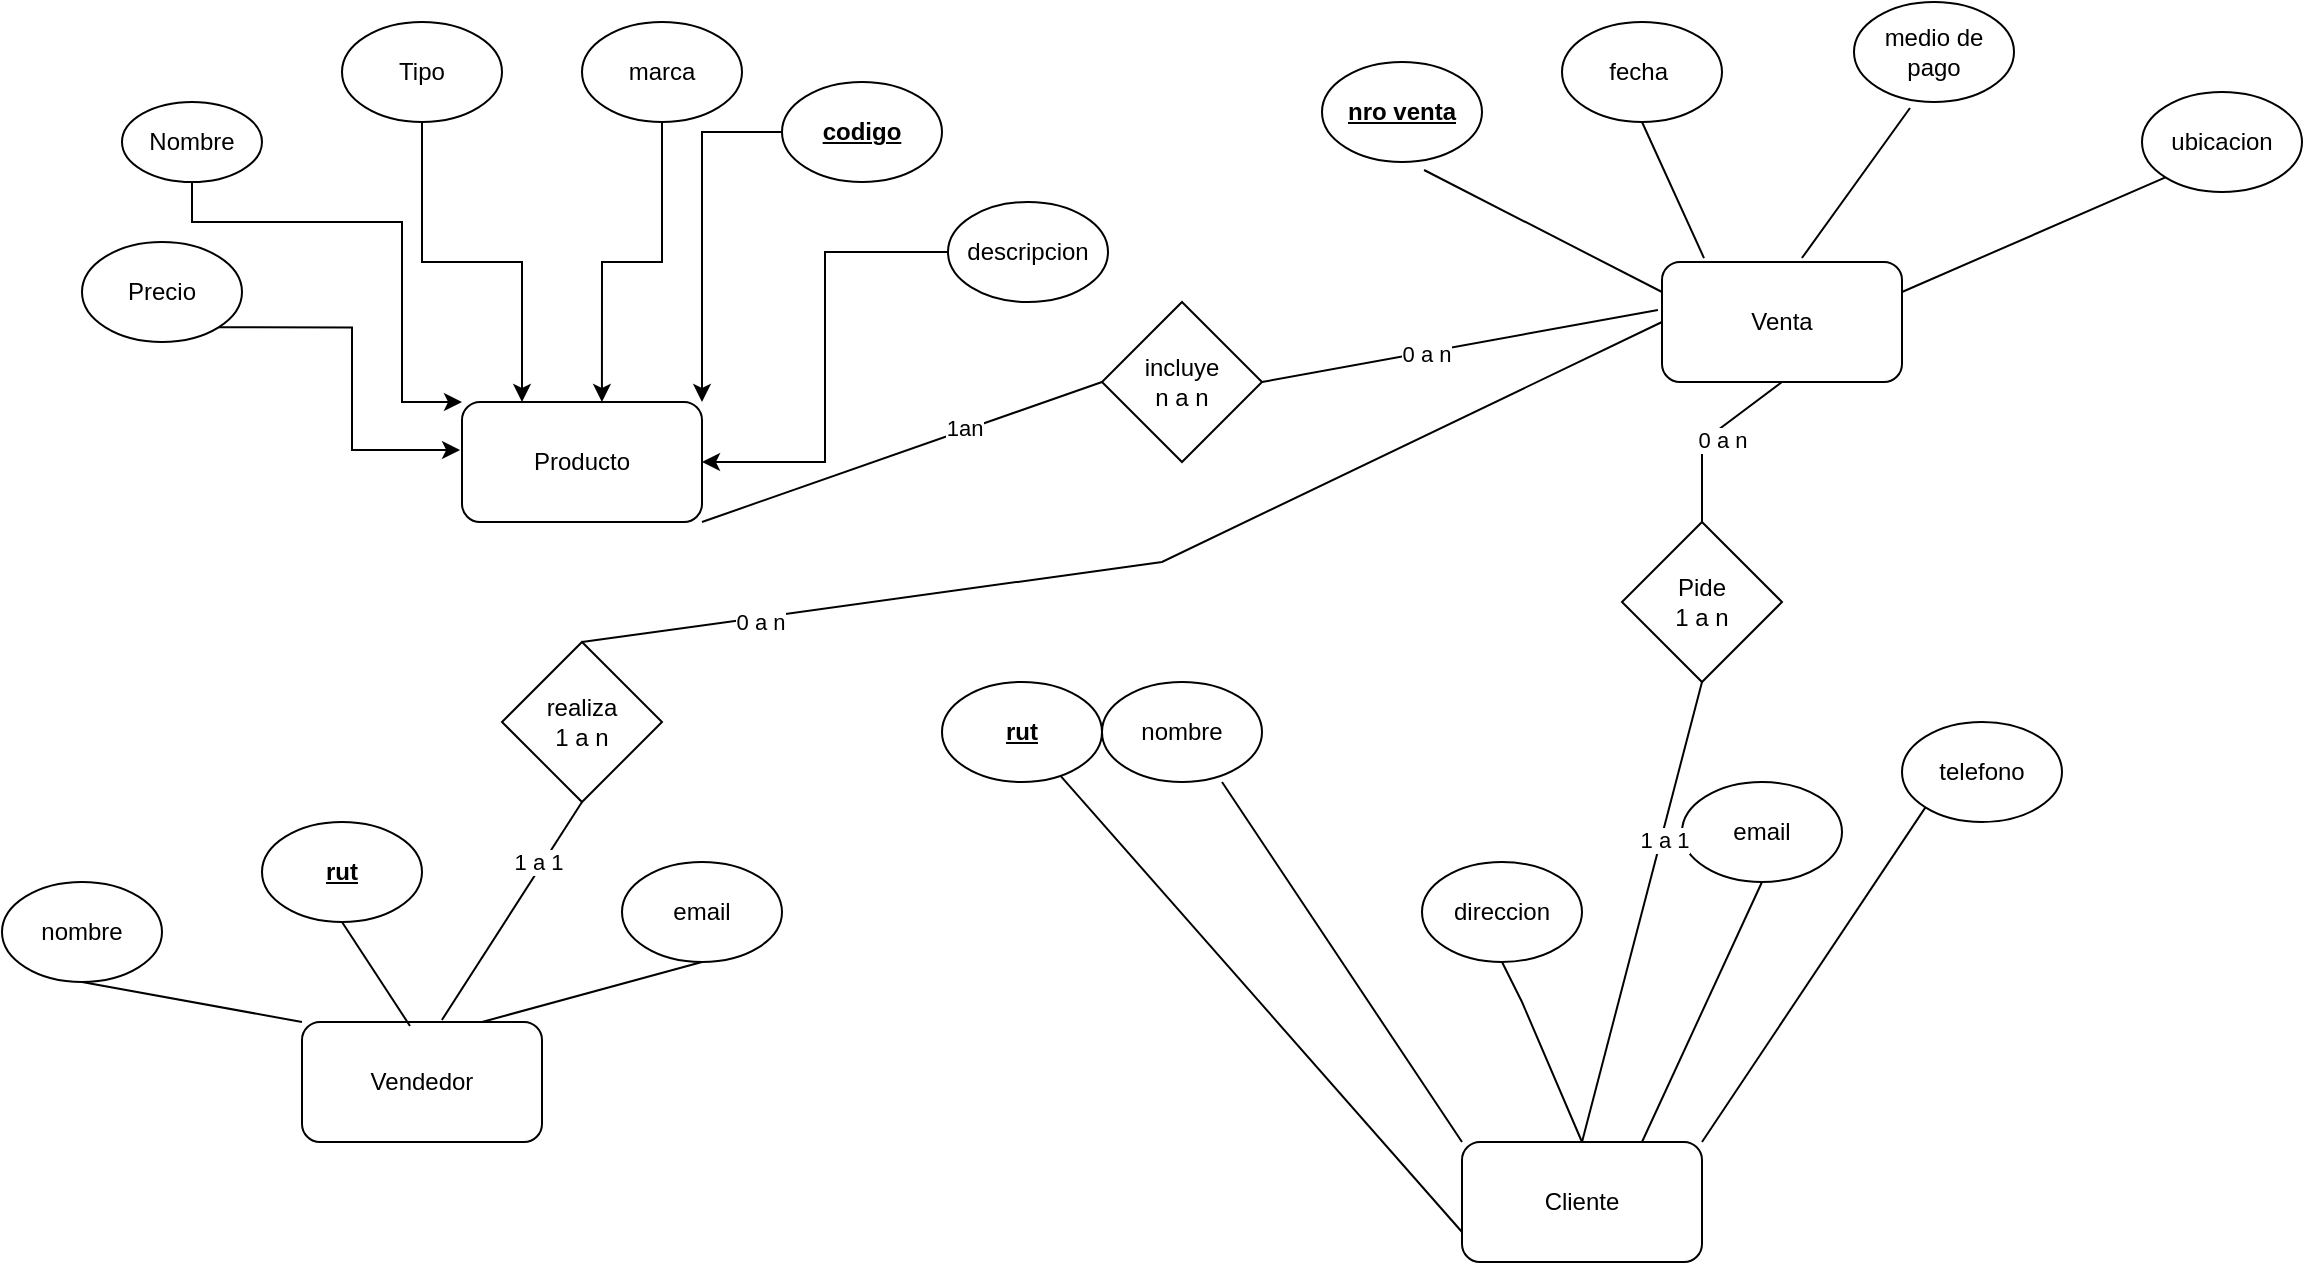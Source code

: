 <mxfile version="16.5.3" type="github">
  <diagram name="Page-1" id="efa7a0a1-bf9b-a30e-e6df-94a7791c09e9">
    <mxGraphModel dx="1790" dy="542" grid="1" gridSize="10" guides="1" tooltips="1" connect="1" arrows="1" fold="1" page="1" pageScale="1" pageWidth="826" pageHeight="1169" background="none" math="0" shadow="0">
      <root>
        <mxCell id="0" />
        <mxCell id="1" parent="0" />
        <mxCell id="kLUOnCQ621r99mIOBmP9-114" value="Producto" style="rounded=1;whiteSpace=wrap;html=1;" vertex="1" parent="1">
          <mxGeometry x="130" y="370" width="120" height="60" as="geometry" />
        </mxCell>
        <mxCell id="kLUOnCQ621r99mIOBmP9-123" style="edgeStyle=orthogonalEdgeStyle;rounded=0;orthogonalLoop=1;jettySize=auto;html=1;exitX=1;exitY=1;exitDx=0;exitDy=0;entryX=-0.008;entryY=0.4;entryDx=0;entryDy=0;entryPerimeter=0;" edge="1" parent="1" source="kLUOnCQ621r99mIOBmP9-115" target="kLUOnCQ621r99mIOBmP9-114">
          <mxGeometry relative="1" as="geometry" />
        </mxCell>
        <mxCell id="kLUOnCQ621r99mIOBmP9-115" value="Precio" style="ellipse;whiteSpace=wrap;html=1;" vertex="1" parent="1">
          <mxGeometry x="-60" y="290" width="80" height="50" as="geometry" />
        </mxCell>
        <mxCell id="kLUOnCQ621r99mIOBmP9-125" style="edgeStyle=orthogonalEdgeStyle;rounded=0;orthogonalLoop=1;jettySize=auto;html=1;entryX=0;entryY=0;entryDx=0;entryDy=0;" edge="1" parent="1" source="kLUOnCQ621r99mIOBmP9-116" target="kLUOnCQ621r99mIOBmP9-114">
          <mxGeometry relative="1" as="geometry">
            <Array as="points">
              <mxPoint x="-5" y="280" />
              <mxPoint x="100" y="280" />
              <mxPoint x="100" y="370" />
            </Array>
          </mxGeometry>
        </mxCell>
        <mxCell id="kLUOnCQ621r99mIOBmP9-116" value="Nombre" style="ellipse;whiteSpace=wrap;html=1;" vertex="1" parent="1">
          <mxGeometry x="-40" y="220" width="70" height="40" as="geometry" />
        </mxCell>
        <mxCell id="kLUOnCQ621r99mIOBmP9-126" style="edgeStyle=orthogonalEdgeStyle;rounded=0;orthogonalLoop=1;jettySize=auto;html=1;entryX=0.25;entryY=0;entryDx=0;entryDy=0;" edge="1" parent="1" source="kLUOnCQ621r99mIOBmP9-117" target="kLUOnCQ621r99mIOBmP9-114">
          <mxGeometry relative="1" as="geometry" />
        </mxCell>
        <mxCell id="kLUOnCQ621r99mIOBmP9-117" value="Tipo" style="ellipse;whiteSpace=wrap;html=1;" vertex="1" parent="1">
          <mxGeometry x="70" y="180" width="80" height="50" as="geometry" />
        </mxCell>
        <mxCell id="kLUOnCQ621r99mIOBmP9-129" style="edgeStyle=orthogonalEdgeStyle;rounded=0;orthogonalLoop=1;jettySize=auto;html=1;entryX=0.583;entryY=0;entryDx=0;entryDy=0;entryPerimeter=0;" edge="1" parent="1" source="kLUOnCQ621r99mIOBmP9-118" target="kLUOnCQ621r99mIOBmP9-114">
          <mxGeometry relative="1" as="geometry" />
        </mxCell>
        <mxCell id="kLUOnCQ621r99mIOBmP9-118" value="marca" style="ellipse;whiteSpace=wrap;html=1;" vertex="1" parent="1">
          <mxGeometry x="190" y="180" width="80" height="50" as="geometry" />
        </mxCell>
        <mxCell id="kLUOnCQ621r99mIOBmP9-130" style="edgeStyle=orthogonalEdgeStyle;rounded=0;orthogonalLoop=1;jettySize=auto;html=1;entryX=1;entryY=0;entryDx=0;entryDy=0;" edge="1" parent="1" source="kLUOnCQ621r99mIOBmP9-119" target="kLUOnCQ621r99mIOBmP9-114">
          <mxGeometry relative="1" as="geometry" />
        </mxCell>
        <mxCell id="kLUOnCQ621r99mIOBmP9-119" value="&lt;u&gt;&lt;b&gt;codigo&lt;/b&gt;&lt;/u&gt;" style="ellipse;whiteSpace=wrap;html=1;" vertex="1" parent="1">
          <mxGeometry x="290" y="210" width="80" height="50" as="geometry" />
        </mxCell>
        <mxCell id="kLUOnCQ621r99mIOBmP9-132" style="edgeStyle=orthogonalEdgeStyle;rounded=0;orthogonalLoop=1;jettySize=auto;html=1;exitX=0;exitY=0.5;exitDx=0;exitDy=0;entryX=1;entryY=0.5;entryDx=0;entryDy=0;" edge="1" parent="1" source="kLUOnCQ621r99mIOBmP9-122" target="kLUOnCQ621r99mIOBmP9-114">
          <mxGeometry relative="1" as="geometry" />
        </mxCell>
        <mxCell id="kLUOnCQ621r99mIOBmP9-122" value="descripcion" style="ellipse;whiteSpace=wrap;html=1;" vertex="1" parent="1">
          <mxGeometry x="373" y="270" width="80" height="50" as="geometry" />
        </mxCell>
        <mxCell id="kLUOnCQ621r99mIOBmP9-133" value="Cliente" style="rounded=1;whiteSpace=wrap;html=1;" vertex="1" parent="1">
          <mxGeometry x="630" y="740" width="120" height="60" as="geometry" />
        </mxCell>
        <mxCell id="kLUOnCQ621r99mIOBmP9-134" value="&lt;u&gt;&lt;b&gt;rut&lt;/b&gt;&lt;/u&gt;" style="ellipse;whiteSpace=wrap;html=1;" vertex="1" parent="1">
          <mxGeometry x="370" y="510" width="80" height="50" as="geometry" />
        </mxCell>
        <mxCell id="kLUOnCQ621r99mIOBmP9-135" value="nombre" style="ellipse;whiteSpace=wrap;html=1;" vertex="1" parent="1">
          <mxGeometry x="450" y="510" width="80" height="50" as="geometry" />
        </mxCell>
        <mxCell id="kLUOnCQ621r99mIOBmP9-136" value="direccion" style="ellipse;whiteSpace=wrap;html=1;" vertex="1" parent="1">
          <mxGeometry x="610" y="600" width="80" height="50" as="geometry" />
        </mxCell>
        <mxCell id="kLUOnCQ621r99mIOBmP9-137" value="email" style="ellipse;whiteSpace=wrap;html=1;" vertex="1" parent="1">
          <mxGeometry x="740" y="560" width="80" height="50" as="geometry" />
        </mxCell>
        <mxCell id="kLUOnCQ621r99mIOBmP9-138" value="" style="endArrow=none;html=1;rounded=0;entryX=0;entryY=0.75;entryDx=0;entryDy=0;" edge="1" parent="1" source="kLUOnCQ621r99mIOBmP9-134" target="kLUOnCQ621r99mIOBmP9-133">
          <mxGeometry width="50" height="50" relative="1" as="geometry">
            <mxPoint x="410" y="610" as="sourcePoint" />
            <mxPoint x="410" y="630.711" as="targetPoint" />
          </mxGeometry>
        </mxCell>
        <mxCell id="kLUOnCQ621r99mIOBmP9-139" value="" style="endArrow=none;html=1;rounded=0;entryX=0;entryY=0;entryDx=0;entryDy=0;" edge="1" parent="1" target="kLUOnCQ621r99mIOBmP9-133">
          <mxGeometry width="50" height="50" relative="1" as="geometry">
            <mxPoint x="510.0" y="560.0" as="sourcePoint" />
            <mxPoint x="628.8" y="678.8" as="targetPoint" />
            <Array as="points" />
          </mxGeometry>
        </mxCell>
        <mxCell id="kLUOnCQ621r99mIOBmP9-140" value="telefono" style="ellipse;whiteSpace=wrap;html=1;" vertex="1" parent="1">
          <mxGeometry x="850" y="530" width="80" height="50" as="geometry" />
        </mxCell>
        <mxCell id="kLUOnCQ621r99mIOBmP9-141" value="" style="endArrow=none;html=1;rounded=0;exitX=0.5;exitY=0;exitDx=0;exitDy=0;entryX=0.5;entryY=1;entryDx=0;entryDy=0;" edge="1" parent="1" source="kLUOnCQ621r99mIOBmP9-133" target="kLUOnCQ621r99mIOBmP9-136">
          <mxGeometry width="50" height="50" relative="1" as="geometry">
            <mxPoint x="550" y="610" as="sourcePoint" />
            <mxPoint x="600" y="560" as="targetPoint" />
            <Array as="points">
              <mxPoint x="660" y="670" />
            </Array>
          </mxGeometry>
        </mxCell>
        <mxCell id="kLUOnCQ621r99mIOBmP9-142" value="" style="endArrow=none;html=1;rounded=0;exitX=0.75;exitY=0;exitDx=0;exitDy=0;entryX=0.5;entryY=1;entryDx=0;entryDy=0;" edge="1" parent="1" source="kLUOnCQ621r99mIOBmP9-133" target="kLUOnCQ621r99mIOBmP9-137">
          <mxGeometry width="50" height="50" relative="1" as="geometry">
            <mxPoint x="620" y="610" as="sourcePoint" />
            <mxPoint x="780" y="560" as="targetPoint" />
            <Array as="points" />
          </mxGeometry>
        </mxCell>
        <mxCell id="kLUOnCQ621r99mIOBmP9-143" value="" style="endArrow=none;html=1;rounded=0;entryX=0;entryY=1;entryDx=0;entryDy=0;exitX=1;exitY=0;exitDx=0;exitDy=0;" edge="1" parent="1" source="kLUOnCQ621r99mIOBmP9-133" target="kLUOnCQ621r99mIOBmP9-140">
          <mxGeometry width="50" height="50" relative="1" as="geometry">
            <mxPoint x="670" y="670" as="sourcePoint" />
            <mxPoint x="720" y="620" as="targetPoint" />
          </mxGeometry>
        </mxCell>
        <mxCell id="kLUOnCQ621r99mIOBmP9-144" value="Vendedor" style="rounded=1;whiteSpace=wrap;html=1;" vertex="1" parent="1">
          <mxGeometry x="50" y="680" width="120" height="60" as="geometry" />
        </mxCell>
        <mxCell id="kLUOnCQ621r99mIOBmP9-145" value="nombre" style="ellipse;whiteSpace=wrap;html=1;" vertex="1" parent="1">
          <mxGeometry x="-100" y="610" width="80" height="50" as="geometry" />
        </mxCell>
        <mxCell id="kLUOnCQ621r99mIOBmP9-146" value="&lt;u&gt;&lt;b&gt;rut&lt;/b&gt;&lt;/u&gt;" style="ellipse;whiteSpace=wrap;html=1;" vertex="1" parent="1">
          <mxGeometry x="30" y="580" width="80" height="50" as="geometry" />
        </mxCell>
        <mxCell id="kLUOnCQ621r99mIOBmP9-147" value="email" style="ellipse;whiteSpace=wrap;html=1;" vertex="1" parent="1">
          <mxGeometry x="210" y="600" width="80" height="50" as="geometry" />
        </mxCell>
        <mxCell id="kLUOnCQ621r99mIOBmP9-148" value="" style="endArrow=none;html=1;rounded=0;entryX=0.5;entryY=1;entryDx=0;entryDy=0;exitX=0;exitY=0;exitDx=0;exitDy=0;" edge="1" parent="1" source="kLUOnCQ621r99mIOBmP9-144" target="kLUOnCQ621r99mIOBmP9-145">
          <mxGeometry width="50" height="50" relative="1" as="geometry">
            <mxPoint x="-70" y="710" as="sourcePoint" />
            <mxPoint x="-20" y="660" as="targetPoint" />
          </mxGeometry>
        </mxCell>
        <mxCell id="kLUOnCQ621r99mIOBmP9-149" value="" style="endArrow=none;html=1;rounded=0;entryX=0.5;entryY=1;entryDx=0;entryDy=0;exitX=0.45;exitY=0.033;exitDx=0;exitDy=0;exitPerimeter=0;" edge="1" parent="1" source="kLUOnCQ621r99mIOBmP9-144" target="kLUOnCQ621r99mIOBmP9-146">
          <mxGeometry width="50" height="50" relative="1" as="geometry">
            <mxPoint x="80" y="690" as="sourcePoint" />
            <mxPoint x="130" y="640" as="targetPoint" />
          </mxGeometry>
        </mxCell>
        <mxCell id="kLUOnCQ621r99mIOBmP9-150" value="" style="endArrow=none;html=1;rounded=0;exitX=0.75;exitY=0;exitDx=0;exitDy=0;entryX=0.5;entryY=1;entryDx=0;entryDy=0;" edge="1" parent="1" source="kLUOnCQ621r99mIOBmP9-144" target="kLUOnCQ621r99mIOBmP9-147">
          <mxGeometry width="50" height="50" relative="1" as="geometry">
            <mxPoint x="180" y="680" as="sourcePoint" />
            <mxPoint x="230" y="630" as="targetPoint" />
          </mxGeometry>
        </mxCell>
        <mxCell id="kLUOnCQ621r99mIOBmP9-151" value="Pide&lt;br&gt;1 a n" style="rhombus;whiteSpace=wrap;html=1;" vertex="1" parent="1">
          <mxGeometry x="710" y="430" width="80" height="80" as="geometry" />
        </mxCell>
        <mxCell id="kLUOnCQ621r99mIOBmP9-152" value="" style="endArrow=none;html=1;rounded=0;entryX=0.5;entryY=0;entryDx=0;entryDy=0;exitX=0.5;exitY=1;exitDx=0;exitDy=0;" edge="1" parent="1" source="kLUOnCQ621r99mIOBmP9-157" target="kLUOnCQ621r99mIOBmP9-151">
          <mxGeometry width="50" height="50" relative="1" as="geometry">
            <mxPoint x="600" y="340" as="sourcePoint" />
            <mxPoint x="270" y="720" as="targetPoint" />
            <Array as="points">
              <mxPoint x="750" y="390" />
            </Array>
          </mxGeometry>
        </mxCell>
        <mxCell id="kLUOnCQ621r99mIOBmP9-172" value="0 a n" style="edgeLabel;html=1;align=center;verticalAlign=middle;resizable=0;points=[];" vertex="1" connectable="0" parent="kLUOnCQ621r99mIOBmP9-152">
          <mxGeometry x="-0.07" y="5" relative="1" as="geometry">
            <mxPoint as="offset" />
          </mxGeometry>
        </mxCell>
        <mxCell id="kLUOnCQ621r99mIOBmP9-153" value="" style="endArrow=none;html=1;rounded=0;exitX=0.5;exitY=1;exitDx=0;exitDy=0;entryX=0.5;entryY=0;entryDx=0;entryDy=0;" edge="1" parent="1" source="kLUOnCQ621r99mIOBmP9-151" target="kLUOnCQ621r99mIOBmP9-133">
          <mxGeometry width="50" height="50" relative="1" as="geometry">
            <mxPoint x="480" y="760" as="sourcePoint" />
            <mxPoint x="530" y="710" as="targetPoint" />
          </mxGeometry>
        </mxCell>
        <mxCell id="kLUOnCQ621r99mIOBmP9-173" value="1 a 1" style="edgeLabel;html=1;align=center;verticalAlign=middle;resizable=0;points=[];" vertex="1" connectable="0" parent="kLUOnCQ621r99mIOBmP9-153">
          <mxGeometry x="-0.313" y="1" relative="1" as="geometry">
            <mxPoint as="offset" />
          </mxGeometry>
        </mxCell>
        <mxCell id="kLUOnCQ621r99mIOBmP9-154" value="realiza&lt;br&gt;1 a n" style="rhombus;whiteSpace=wrap;html=1;" vertex="1" parent="1">
          <mxGeometry x="150" y="490" width="80" height="80" as="geometry" />
        </mxCell>
        <mxCell id="kLUOnCQ621r99mIOBmP9-155" value="" style="endArrow=none;html=1;rounded=0;exitX=0.5;exitY=0;exitDx=0;exitDy=0;entryX=0;entryY=0.5;entryDx=0;entryDy=0;" edge="1" parent="1" source="kLUOnCQ621r99mIOBmP9-154" target="kLUOnCQ621r99mIOBmP9-157">
          <mxGeometry width="50" height="50" relative="1" as="geometry">
            <mxPoint x="200" y="490" as="sourcePoint" />
            <mxPoint x="250" y="440" as="targetPoint" />
            <Array as="points">
              <mxPoint x="480" y="450" />
            </Array>
          </mxGeometry>
        </mxCell>
        <mxCell id="kLUOnCQ621r99mIOBmP9-175" value="0 a n" style="edgeLabel;html=1;align=center;verticalAlign=middle;resizable=0;points=[];" vertex="1" connectable="0" parent="kLUOnCQ621r99mIOBmP9-155">
          <mxGeometry x="-0.684" y="-2" relative="1" as="geometry">
            <mxPoint x="-1" as="offset" />
          </mxGeometry>
        </mxCell>
        <mxCell id="kLUOnCQ621r99mIOBmP9-156" value="" style="endArrow=none;html=1;rounded=0;entryX=0.5;entryY=1;entryDx=0;entryDy=0;exitX=0.583;exitY=-0.017;exitDx=0;exitDy=0;exitPerimeter=0;" edge="1" parent="1" source="kLUOnCQ621r99mIOBmP9-144" target="kLUOnCQ621r99mIOBmP9-154">
          <mxGeometry width="50" height="50" relative="1" as="geometry">
            <mxPoint x="50" y="580" as="sourcePoint" />
            <mxPoint x="100" y="530" as="targetPoint" />
          </mxGeometry>
        </mxCell>
        <mxCell id="kLUOnCQ621r99mIOBmP9-174" value="1 a 1" style="edgeLabel;html=1;align=center;verticalAlign=middle;resizable=0;points=[];" vertex="1" connectable="0" parent="kLUOnCQ621r99mIOBmP9-156">
          <mxGeometry x="0.428" y="3" relative="1" as="geometry">
            <mxPoint as="offset" />
          </mxGeometry>
        </mxCell>
        <mxCell id="kLUOnCQ621r99mIOBmP9-157" value="Venta" style="rounded=1;whiteSpace=wrap;html=1;" vertex="1" parent="1">
          <mxGeometry x="730" y="300" width="120" height="60" as="geometry" />
        </mxCell>
        <mxCell id="kLUOnCQ621r99mIOBmP9-158" value="&lt;b&gt;&lt;u&gt;nro venta&lt;/u&gt;&lt;/b&gt;" style="ellipse;whiteSpace=wrap;html=1;" vertex="1" parent="1">
          <mxGeometry x="560" y="200" width="80" height="50" as="geometry" />
        </mxCell>
        <mxCell id="kLUOnCQ621r99mIOBmP9-159" value="fecha&amp;nbsp;" style="ellipse;whiteSpace=wrap;html=1;" vertex="1" parent="1">
          <mxGeometry x="680" y="180" width="80" height="50" as="geometry" />
        </mxCell>
        <mxCell id="kLUOnCQ621r99mIOBmP9-160" value="medio de pago" style="ellipse;whiteSpace=wrap;html=1;" vertex="1" parent="1">
          <mxGeometry x="826" y="170" width="80" height="50" as="geometry" />
        </mxCell>
        <mxCell id="kLUOnCQ621r99mIOBmP9-161" value="ubicacion" style="ellipse;whiteSpace=wrap;html=1;" vertex="1" parent="1">
          <mxGeometry x="970" y="215" width="80" height="50" as="geometry" />
        </mxCell>
        <mxCell id="kLUOnCQ621r99mIOBmP9-162" value="" style="endArrow=none;html=1;rounded=0;entryX=0.638;entryY=1.08;entryDx=0;entryDy=0;entryPerimeter=0;exitX=0;exitY=0.25;exitDx=0;exitDy=0;" edge="1" parent="1" source="kLUOnCQ621r99mIOBmP9-157" target="kLUOnCQ621r99mIOBmP9-158">
          <mxGeometry width="50" height="50" relative="1" as="geometry">
            <mxPoint x="610" y="320" as="sourcePoint" />
            <mxPoint x="660" y="270" as="targetPoint" />
          </mxGeometry>
        </mxCell>
        <mxCell id="kLUOnCQ621r99mIOBmP9-163" value="" style="endArrow=none;html=1;rounded=0;entryX=0.5;entryY=1;entryDx=0;entryDy=0;exitX=0.175;exitY=-0.033;exitDx=0;exitDy=0;exitPerimeter=0;" edge="1" parent="1" source="kLUOnCQ621r99mIOBmP9-157" target="kLUOnCQ621r99mIOBmP9-159">
          <mxGeometry width="50" height="50" relative="1" as="geometry">
            <mxPoint x="740" y="290" as="sourcePoint" />
            <mxPoint x="790" y="240" as="targetPoint" />
          </mxGeometry>
        </mxCell>
        <mxCell id="kLUOnCQ621r99mIOBmP9-164" value="" style="endArrow=none;html=1;rounded=0;entryX=0.35;entryY=1.06;entryDx=0;entryDy=0;entryPerimeter=0;exitX=0.583;exitY=-0.033;exitDx=0;exitDy=0;exitPerimeter=0;" edge="1" parent="1" source="kLUOnCQ621r99mIOBmP9-157" target="kLUOnCQ621r99mIOBmP9-160">
          <mxGeometry width="50" height="50" relative="1" as="geometry">
            <mxPoint x="820" y="290" as="sourcePoint" />
            <mxPoint x="870" y="240" as="targetPoint" />
          </mxGeometry>
        </mxCell>
        <mxCell id="kLUOnCQ621r99mIOBmP9-165" value="" style="endArrow=none;html=1;rounded=0;entryX=0;entryY=1;entryDx=0;entryDy=0;exitX=1;exitY=0.25;exitDx=0;exitDy=0;" edge="1" parent="1" source="kLUOnCQ621r99mIOBmP9-157" target="kLUOnCQ621r99mIOBmP9-161">
          <mxGeometry width="50" height="50" relative="1" as="geometry">
            <mxPoint x="910" y="320" as="sourcePoint" />
            <mxPoint x="960" y="270" as="targetPoint" />
          </mxGeometry>
        </mxCell>
        <mxCell id="kLUOnCQ621r99mIOBmP9-166" value="incluye&lt;br&gt;n a n" style="rhombus;whiteSpace=wrap;html=1;" vertex="1" parent="1">
          <mxGeometry x="450" y="320" width="80" height="80" as="geometry" />
        </mxCell>
        <mxCell id="kLUOnCQ621r99mIOBmP9-167" value="" style="endArrow=none;html=1;rounded=0;entryX=1;entryY=1;entryDx=0;entryDy=0;exitX=0;exitY=0.5;exitDx=0;exitDy=0;" edge="1" parent="1" source="kLUOnCQ621r99mIOBmP9-166" target="kLUOnCQ621r99mIOBmP9-114">
          <mxGeometry width="50" height="50" relative="1" as="geometry">
            <mxPoint x="270" y="470" as="sourcePoint" />
            <mxPoint x="320" y="420" as="targetPoint" />
          </mxGeometry>
        </mxCell>
        <mxCell id="kLUOnCQ621r99mIOBmP9-176" value="1an" style="edgeLabel;html=1;align=center;verticalAlign=middle;resizable=0;points=[];" vertex="1" connectable="0" parent="kLUOnCQ621r99mIOBmP9-167">
          <mxGeometry x="-0.311" relative="1" as="geometry">
            <mxPoint y="-1" as="offset" />
          </mxGeometry>
        </mxCell>
        <mxCell id="kLUOnCQ621r99mIOBmP9-168" value="" style="endArrow=none;html=1;rounded=0;exitX=1;exitY=0.5;exitDx=0;exitDy=0;entryX=-0.017;entryY=0.4;entryDx=0;entryDy=0;entryPerimeter=0;" edge="1" parent="1" source="kLUOnCQ621r99mIOBmP9-166" target="kLUOnCQ621r99mIOBmP9-157">
          <mxGeometry width="50" height="50" relative="1" as="geometry">
            <mxPoint x="570" y="360" as="sourcePoint" />
            <mxPoint x="620" y="310" as="targetPoint" />
          </mxGeometry>
        </mxCell>
        <mxCell id="kLUOnCQ621r99mIOBmP9-177" value="0 a n" style="edgeLabel;html=1;align=center;verticalAlign=middle;resizable=0;points=[];" vertex="1" connectable="0" parent="kLUOnCQ621r99mIOBmP9-168">
          <mxGeometry x="-0.181" y="-1" relative="1" as="geometry">
            <mxPoint as="offset" />
          </mxGeometry>
        </mxCell>
      </root>
    </mxGraphModel>
  </diagram>
</mxfile>
